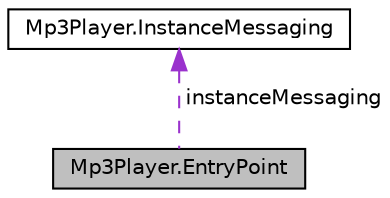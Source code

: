 digraph "Mp3Player.EntryPoint"
{
  edge [fontname="Helvetica",fontsize="10",labelfontname="Helvetica",labelfontsize="10"];
  node [fontname="Helvetica",fontsize="10",shape=record];
  Node1 [label="Mp3Player.EntryPoint",height=0.2,width=0.4,color="black", fillcolor="grey75", style="filled", fontcolor="black"];
  Node2 -> Node1 [dir="back",color="darkorchid3",fontsize="10",style="dashed",label=" instanceMessaging" ,fontname="Helvetica"];
  Node2 [label="Mp3Player.InstanceMessaging",height=0.2,width=0.4,color="black", fillcolor="white", style="filled",URL="$class_mp3_player_1_1_instance_messaging.html",tooltip="Class provide interop services to send and recive messages from instances of an application Aniket Sa..."];
}
